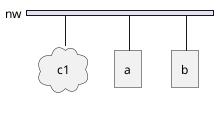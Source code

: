 {
  "sha1": "6853ornq69pdcm5p27zhqvuqljbgkt3",
  "insertion": {
    "when": "2024-05-30T20:48:20.902Z",
    "url": "https://forum.plantuml.net/17932/nwdiag-possible-misbehavior?show=17943#c17943",
    "user": "plantuml@gmail.com"
  }
}
@startuml
nwdiag {

network nw {
  c1;
  a;
  b;
}

c1 [ shape = cloud];

}
@enduml
